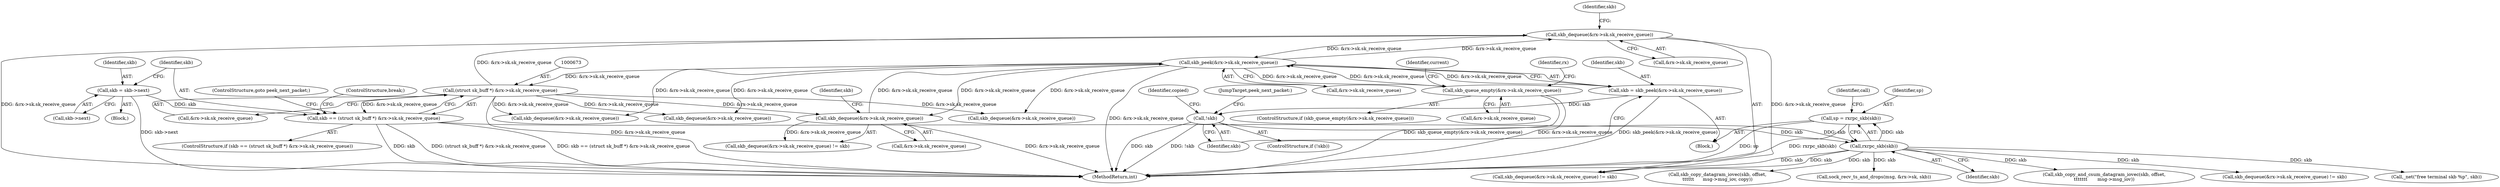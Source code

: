 digraph "0_linux_f3d3342602f8bcbf37d7c46641cb9bca7618eb1c_29@pointer" {
"1000311" [label="(Call,sp = rxrpc_skb(skb))"];
"1000313" [label="(Call,rxrpc_skb(skb))"];
"1000239" [label="(Call,!skb)"];
"1000229" [label="(Call,skb = skb_peek(&rx->sk.sk_receive_queue))"];
"1000231" [label="(Call,skb_peek(&rx->sk.sk_receive_queue))"];
"1000355" [label="(Call,skb_dequeue(&rx->sk.sk_receive_queue))"];
"1000672" [label="(Call,(struct sk_buff *) &rx->sk.sk_receive_queue)"];
"1000686" [label="(Call,skb_dequeue(&rx->sk.sk_receive_queue))"];
"1000280" [label="(Call,skb_queue_empty(&rx->sk.sk_receive_queue))"];
"1000670" [label="(Call,skb == (struct sk_buff *) &rx->sk.sk_receive_queue)"];
"1000664" [label="(Call,skb = skb->next)"];
"1000316" [label="(Identifier,call)"];
"1000752" [label="(Call,skb_dequeue(&rx->sk.sk_receive_queue))"];
"1000230" [label="(Identifier,skb)"];
"1000687" [label="(Call,&rx->sk.sk_receive_queue)"];
"1000244" [label="(Identifier,copied)"];
"1000279" [label="(ControlStructure,if (skb_queue_empty(&rx->sk.sk_receive_queue)))"];
"1000314" [label="(Identifier,skb)"];
"1000311" [label="(Call,sp = rxrpc_skb(skb))"];
"1000312" [label="(Identifier,sp)"];
"1000310" [label="(JumpTarget,peek_next_packet:)"];
"1000664" [label="(Call,skb = skb->next)"];
"1000313" [label="(Call,rxrpc_skb(skb))"];
"1000670" [label="(Call,skb == (struct sk_buff *) &rx->sk.sk_receive_queue)"];
"1000354" [label="(Call,skb_dequeue(&rx->sk.sk_receive_queue) != skb)"];
"1000906" [label="(Call,skb_dequeue(&rx->sk.sk_receive_queue))"];
"1000685" [label="(Call,skb_dequeue(&rx->sk.sk_receive_queue) != skb)"];
"1000680" [label="(ControlStructure,break;)"];
"1000240" [label="(Identifier,skb)"];
"1000280" [label="(Call,skb_queue_empty(&rx->sk.sk_receive_queue))"];
"1000681" [label="(ControlStructure,goto peek_next_packet;)"];
"1000532" [label="(Call,skb_copy_datagram_iovec(skb, offset,\n\t\t\t\t\t\t      msg->msg_iov, copy))"];
"1000665" [label="(Identifier,skb)"];
"1000239" [label="(Call,!skb)"];
"1000232" [label="(Call,&rx->sk.sk_receive_queue)"];
"1000300" [label="(Identifier,rx)"];
"1000231" [label="(Call,skb_peek(&rx->sk.sk_receive_queue))"];
"1000281" [label="(Call,&rx->sk.sk_receive_queue)"];
"1000238" [label="(ControlStructure,if (!skb))"];
"1000674" [label="(Call,&rx->sk.sk_receive_queue)"];
"1000666" [label="(Call,skb->next)"];
"1000671" [label="(Identifier,skb)"];
"1000356" [label="(Call,&rx->sk.sk_receive_queue)"];
"1000435" [label="(Call,sock_recv_ts_and_drops(msg, &rx->sk, skb))"];
"1000686" [label="(Call,skb_dequeue(&rx->sk.sk_receive_queue))"];
"1000362" [label="(Identifier,skb)"];
"1000543" [label="(Call,skb_copy_and_csum_datagram_iovec(skb, offset,\n\t\t\t\t\t\t\t       msg->msg_iov))"];
"1000624" [label="(Call,skb_dequeue(&rx->sk.sk_receive_queue))"];
"1001010" [label="(MethodReturn,int)"];
"1000355" [label="(Call,skb_dequeue(&rx->sk.sk_receive_queue))"];
"1000197" [label="(Block,)"];
"1000661" [label="(Block,)"];
"1000290" [label="(Identifier,current)"];
"1000693" [label="(Identifier,skb)"];
"1000751" [label="(Call,skb_dequeue(&rx->sk.sk_receive_queue) != skb)"];
"1000669" [label="(ControlStructure,if (skb == (struct sk_buff *) &rx->sk.sk_receive_queue))"];
"1000901" [label="(Call,_net(\"free terminal skb %p\", skb))"];
"1000672" [label="(Call,(struct sk_buff *) &rx->sk.sk_receive_queue)"];
"1000229" [label="(Call,skb = skb_peek(&rx->sk.sk_receive_queue))"];
"1000311" -> "1000197"  [label="AST: "];
"1000311" -> "1000313"  [label="CFG: "];
"1000312" -> "1000311"  [label="AST: "];
"1000313" -> "1000311"  [label="AST: "];
"1000316" -> "1000311"  [label="CFG: "];
"1000311" -> "1001010"  [label="DDG: sp"];
"1000311" -> "1001010"  [label="DDG: rxrpc_skb(skb)"];
"1000313" -> "1000311"  [label="DDG: skb"];
"1000313" -> "1000314"  [label="CFG: "];
"1000314" -> "1000313"  [label="AST: "];
"1000313" -> "1001010"  [label="DDG: skb"];
"1000239" -> "1000313"  [label="DDG: skb"];
"1000670" -> "1000313"  [label="DDG: skb"];
"1000313" -> "1000354"  [label="DDG: skb"];
"1000313" -> "1000435"  [label="DDG: skb"];
"1000313" -> "1000532"  [label="DDG: skb"];
"1000313" -> "1000543"  [label="DDG: skb"];
"1000313" -> "1000751"  [label="DDG: skb"];
"1000313" -> "1000901"  [label="DDG: skb"];
"1000239" -> "1000238"  [label="AST: "];
"1000239" -> "1000240"  [label="CFG: "];
"1000240" -> "1000239"  [label="AST: "];
"1000244" -> "1000239"  [label="CFG: "];
"1000310" -> "1000239"  [label="CFG: "];
"1000239" -> "1001010"  [label="DDG: !skb"];
"1000239" -> "1001010"  [label="DDG: skb"];
"1000229" -> "1000239"  [label="DDG: skb"];
"1000229" -> "1000197"  [label="AST: "];
"1000229" -> "1000231"  [label="CFG: "];
"1000230" -> "1000229"  [label="AST: "];
"1000231" -> "1000229"  [label="AST: "];
"1000240" -> "1000229"  [label="CFG: "];
"1000229" -> "1001010"  [label="DDG: skb_peek(&rx->sk.sk_receive_queue)"];
"1000231" -> "1000229"  [label="DDG: &rx->sk.sk_receive_queue"];
"1000231" -> "1000232"  [label="CFG: "];
"1000232" -> "1000231"  [label="AST: "];
"1000231" -> "1001010"  [label="DDG: &rx->sk.sk_receive_queue"];
"1000355" -> "1000231"  [label="DDG: &rx->sk.sk_receive_queue"];
"1000686" -> "1000231"  [label="DDG: &rx->sk.sk_receive_queue"];
"1000280" -> "1000231"  [label="DDG: &rx->sk.sk_receive_queue"];
"1000231" -> "1000280"  [label="DDG: &rx->sk.sk_receive_queue"];
"1000231" -> "1000355"  [label="DDG: &rx->sk.sk_receive_queue"];
"1000231" -> "1000624"  [label="DDG: &rx->sk.sk_receive_queue"];
"1000231" -> "1000672"  [label="DDG: &rx->sk.sk_receive_queue"];
"1000231" -> "1000686"  [label="DDG: &rx->sk.sk_receive_queue"];
"1000231" -> "1000752"  [label="DDG: &rx->sk.sk_receive_queue"];
"1000231" -> "1000906"  [label="DDG: &rx->sk.sk_receive_queue"];
"1000355" -> "1000354"  [label="AST: "];
"1000355" -> "1000356"  [label="CFG: "];
"1000356" -> "1000355"  [label="AST: "];
"1000362" -> "1000355"  [label="CFG: "];
"1000355" -> "1001010"  [label="DDG: &rx->sk.sk_receive_queue"];
"1000355" -> "1000354"  [label="DDG: &rx->sk.sk_receive_queue"];
"1000672" -> "1000355"  [label="DDG: &rx->sk.sk_receive_queue"];
"1000672" -> "1000670"  [label="AST: "];
"1000672" -> "1000674"  [label="CFG: "];
"1000673" -> "1000672"  [label="AST: "];
"1000674" -> "1000672"  [label="AST: "];
"1000670" -> "1000672"  [label="CFG: "];
"1000672" -> "1001010"  [label="DDG: &rx->sk.sk_receive_queue"];
"1000672" -> "1000624"  [label="DDG: &rx->sk.sk_receive_queue"];
"1000672" -> "1000670"  [label="DDG: &rx->sk.sk_receive_queue"];
"1000672" -> "1000686"  [label="DDG: &rx->sk.sk_receive_queue"];
"1000672" -> "1000752"  [label="DDG: &rx->sk.sk_receive_queue"];
"1000672" -> "1000906"  [label="DDG: &rx->sk.sk_receive_queue"];
"1000686" -> "1000685"  [label="AST: "];
"1000686" -> "1000687"  [label="CFG: "];
"1000687" -> "1000686"  [label="AST: "];
"1000693" -> "1000686"  [label="CFG: "];
"1000686" -> "1001010"  [label="DDG: &rx->sk.sk_receive_queue"];
"1000686" -> "1000685"  [label="DDG: &rx->sk.sk_receive_queue"];
"1000280" -> "1000279"  [label="AST: "];
"1000280" -> "1000281"  [label="CFG: "];
"1000281" -> "1000280"  [label="AST: "];
"1000290" -> "1000280"  [label="CFG: "];
"1000300" -> "1000280"  [label="CFG: "];
"1000280" -> "1001010"  [label="DDG: skb_queue_empty(&rx->sk.sk_receive_queue)"];
"1000280" -> "1001010"  [label="DDG: &rx->sk.sk_receive_queue"];
"1000670" -> "1000669"  [label="AST: "];
"1000671" -> "1000670"  [label="AST: "];
"1000680" -> "1000670"  [label="CFG: "];
"1000681" -> "1000670"  [label="CFG: "];
"1000670" -> "1001010"  [label="DDG: (struct sk_buff *) &rx->sk.sk_receive_queue"];
"1000670" -> "1001010"  [label="DDG: skb == (struct sk_buff *) &rx->sk.sk_receive_queue"];
"1000670" -> "1001010"  [label="DDG: skb"];
"1000664" -> "1000670"  [label="DDG: skb"];
"1000664" -> "1000661"  [label="AST: "];
"1000664" -> "1000666"  [label="CFG: "];
"1000665" -> "1000664"  [label="AST: "];
"1000666" -> "1000664"  [label="AST: "];
"1000671" -> "1000664"  [label="CFG: "];
"1000664" -> "1001010"  [label="DDG: skb->next"];
}
